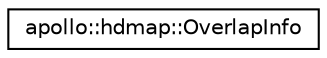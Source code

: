 digraph "Graphical Class Hierarchy"
{
  edge [fontname="Helvetica",fontsize="10",labelfontname="Helvetica",labelfontsize="10"];
  node [fontname="Helvetica",fontsize="10",shape=record];
  rankdir="LR";
  Node1 [label="apollo::hdmap::OverlapInfo",height=0.2,width=0.4,color="black", fillcolor="white", style="filled",URL="$classapollo_1_1hdmap_1_1OverlapInfo.html"];
}
